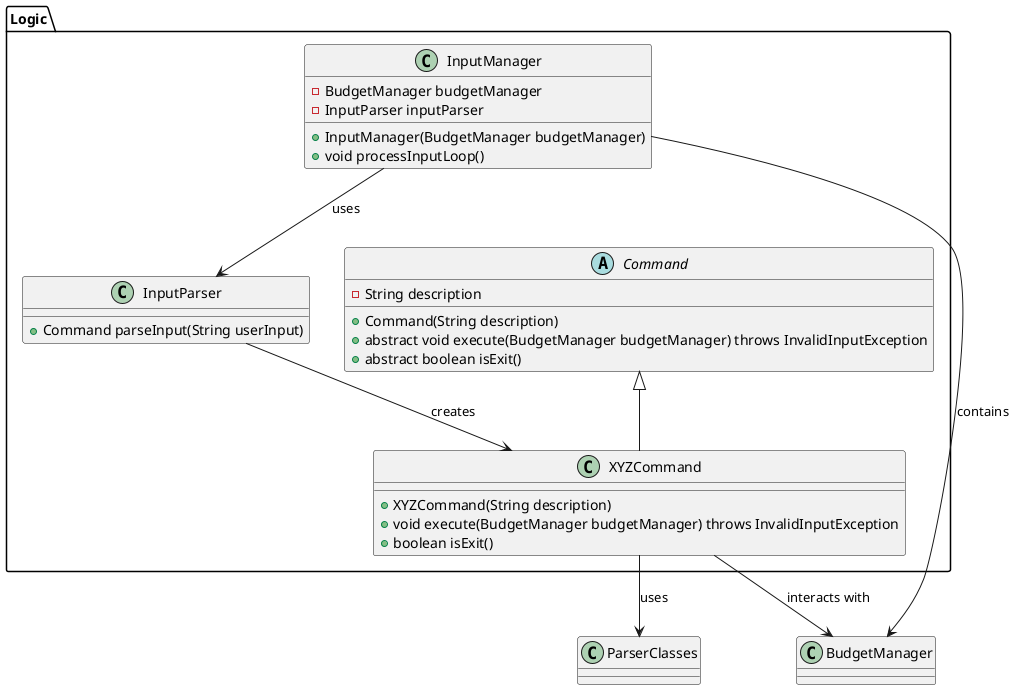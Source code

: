 @startuml
' Abstract Command class
package "Logic"{
abstract class Command {
    -String description
    +Command(String description)
    +abstract void execute(BudgetManager budgetManager) throws InvalidInputException
    +abstract boolean isExit()
}

' Placeholder for concrete command classes
class XYZCommand {
    +XYZCommand(String description)
    +void execute(BudgetManager budgetManager) throws InvalidInputException
    +boolean isExit()
}

' Relationship between Command and XYZCommand
Command <|-- XYZCommand




' InputParser class (creates commands)
class InputParser {
    +Command parseInput(String userInput)
}

' InputManager class (manages input and execution)
class InputManager {
    -BudgetManager budgetManager
    -InputParser inputParser
    +InputManager(BudgetManager budgetManager)
    +void processInputLoop()
}
}

class ParserClasses{
}

 class BudgetManager {}

' Relationships
InputManager --> InputParser : uses
InputParser --> XYZCommand : creates
XYZCommand --> BudgetManager : interacts with
InputManager --> BudgetManager : contains
XYZCommand --> ParserClasses : uses
@enduml